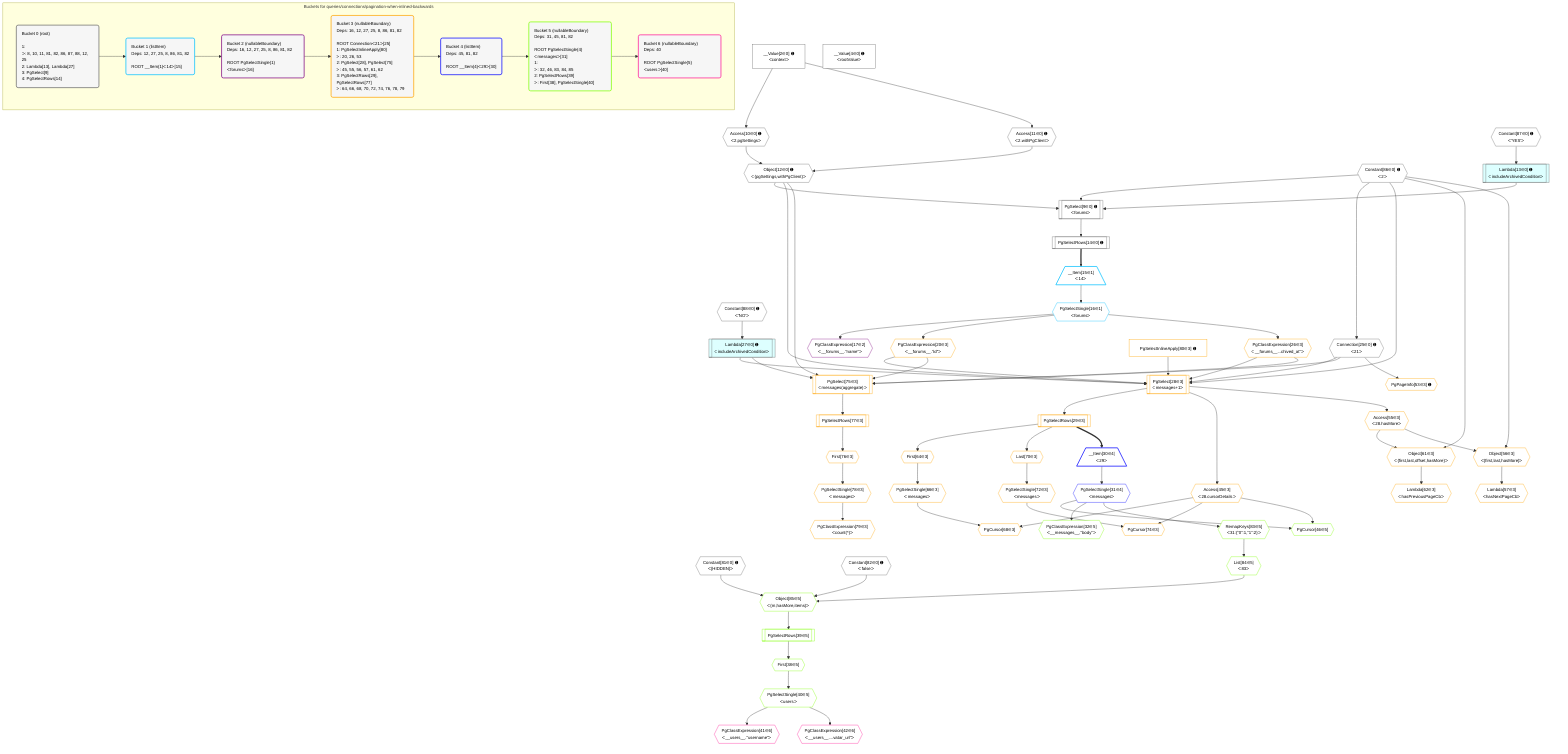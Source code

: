 %%{init: {'themeVariables': { 'fontSize': '12px'}}}%%
graph TD
    classDef path fill:#eee,stroke:#000,color:#000
    classDef plan fill:#fff,stroke-width:1px,color:#000
    classDef itemplan fill:#fff,stroke-width:2px,color:#000
    classDef unbatchedplan fill:#dff,stroke-width:1px,color:#000
    classDef sideeffectplan fill:#fcc,stroke-width:2px,color:#000
    classDef bucket fill:#f6f6f6,color:#000,stroke-width:2px,text-align:left


    %% plan dependencies
    PgSelect9[["PgSelect[9∈0] ➊<br />ᐸforumsᐳ"]]:::plan
    Object12{{"Object[12∈0] ➊<br />ᐸ{pgSettings,withPgClient}ᐳ"}}:::plan
    Constant86{{"Constant[86∈0] ➊<br />ᐸ2ᐳ"}}:::plan
    Lambda13[["Lambda[13∈0] ➊<br />ᐸincludeArchivedConditionᐳ"]]:::unbatchedplan
    Object12 & Constant86 & Lambda13 --> PgSelect9
    Access10{{"Access[10∈0] ➊<br />ᐸ2.pgSettingsᐳ"}}:::plan
    Access11{{"Access[11∈0] ➊<br />ᐸ2.withPgClientᐳ"}}:::plan
    Access10 & Access11 --> Object12
    Connection25{{"Connection[25∈0] ➊<br />ᐸ21ᐳ"}}:::plan
    Constant86 --> Connection25
    __Value2["__Value[2∈0] ➊<br />ᐸcontextᐳ"]:::plan
    __Value2 --> Access10
    __Value2 --> Access11
    Constant87{{"Constant[87∈0] ➊<br />ᐸ'YES'ᐳ"}}:::plan
    Constant87 --> Lambda13
    PgSelectRows14[["PgSelectRows[14∈0] ➊"]]:::plan
    PgSelect9 --> PgSelectRows14
    Lambda27[["Lambda[27∈0] ➊<br />ᐸincludeArchivedConditionᐳ"]]:::unbatchedplan
    Constant88{{"Constant[88∈0] ➊<br />ᐸ'NO'ᐳ"}}:::plan
    Constant88 --> Lambda27
    __Value4["__Value[4∈0] ➊<br />ᐸrootValueᐳ"]:::plan
    Constant81{{"Constant[81∈0] ➊<br />ᐸ[HIDDEN]ᐳ"}}:::plan
    Constant82{{"Constant[82∈0] ➊<br />ᐸfalseᐳ"}}:::plan
    __Item15[/"__Item[15∈1]<br />ᐸ14ᐳ"\]:::itemplan
    PgSelectRows14 ==> __Item15
    PgSelectSingle16{{"PgSelectSingle[16∈1]<br />ᐸforumsᐳ"}}:::plan
    __Item15 --> PgSelectSingle16
    PgClassExpression17{{"PgClassExpression[17∈2]<br />ᐸ__forums__.”name”ᐳ"}}:::plan
    PgSelectSingle16 --> PgClassExpression17
    PgSelect28[["PgSelect[28∈3]<br />ᐸmessages+1ᐳ"]]:::plan
    PgClassExpression20{{"PgClassExpression[20∈3]<br />ᐸ__forums__.”id”ᐳ"}}:::plan
    PgClassExpression26{{"PgClassExpression[26∈3]<br />ᐸ__forums__...chived_at”ᐳ"}}:::plan
    PgSelectInlineApply80["PgSelectInlineApply[80∈3] ➊"]:::plan
    Object12 & PgClassExpression20 & PgClassExpression26 & Lambda27 & Connection25 & Constant86 & PgSelectInlineApply80 --> PgSelect28
    PgSelect75[["PgSelect[75∈3]<br />ᐸmessages(aggregate)ᐳ"]]:::plan
    Object12 & PgClassExpression20 & PgClassExpression26 & Lambda27 & Connection25 --> PgSelect75
    Object61{{"Object[61∈3]<br />ᐸ{first,last,offset,hasMore}ᐳ"}}:::plan
    Access55{{"Access[55∈3]<br />ᐸ28.hasMoreᐳ"}}:::plan
    Constant86 & Access55 --> Object61
    Object56{{"Object[56∈3]<br />ᐸ{first,last,hasMore}ᐳ"}}:::plan
    Constant86 & Access55 --> Object56
    PgCursor68{{"PgCursor[68∈3]"}}:::plan
    PgSelectSingle66{{"PgSelectSingle[66∈3]<br />ᐸmessagesᐳ"}}:::plan
    Access45{{"Access[45∈3]<br />ᐸ28.cursorDetailsᐳ"}}:::plan
    PgSelectSingle66 & Access45 --> PgCursor68
    PgCursor74{{"PgCursor[74∈3]"}}:::plan
    PgSelectSingle72{{"PgSelectSingle[72∈3]<br />ᐸmessagesᐳ"}}:::plan
    PgSelectSingle72 & Access45 --> PgCursor74
    PgSelectSingle16 --> PgClassExpression20
    PgSelectSingle16 --> PgClassExpression26
    PgSelectRows29[["PgSelectRows[29∈3]"]]:::plan
    PgSelect28 --> PgSelectRows29
    PgSelect28 --> Access45
    PgPageInfo53{{"PgPageInfo[53∈3] ➊"}}:::plan
    Connection25 --> PgPageInfo53
    PgSelect28 --> Access55
    Lambda57{{"Lambda[57∈3]<br />ᐸhasNextPageCbᐳ"}}:::plan
    Object56 --> Lambda57
    Lambda62{{"Lambda[62∈3]<br />ᐸhasPreviousPageCbᐳ"}}:::plan
    Object61 --> Lambda62
    First64{{"First[64∈3]"}}:::plan
    PgSelectRows29 --> First64
    First64 --> PgSelectSingle66
    Last70{{"Last[70∈3]"}}:::plan
    PgSelectRows29 --> Last70
    Last70 --> PgSelectSingle72
    First76{{"First[76∈3]"}}:::plan
    PgSelectRows77[["PgSelectRows[77∈3]"]]:::plan
    PgSelectRows77 --> First76
    PgSelect75 --> PgSelectRows77
    PgSelectSingle78{{"PgSelectSingle[78∈3]<br />ᐸmessagesᐳ"}}:::plan
    First76 --> PgSelectSingle78
    PgClassExpression79{{"PgClassExpression[79∈3]<br />ᐸcount(*)ᐳ"}}:::plan
    PgSelectSingle78 --> PgClassExpression79
    __Item30[/"__Item[30∈4]<br />ᐸ29ᐳ"\]:::itemplan
    PgSelectRows29 ==> __Item30
    PgSelectSingle31{{"PgSelectSingle[31∈4]<br />ᐸmessagesᐳ"}}:::plan
    __Item30 --> PgSelectSingle31
    Object85{{"Object[85∈5]<br />ᐸ{m,hasMore,items}ᐳ"}}:::plan
    List84{{"List[84∈5]<br />ᐸ83ᐳ"}}:::plan
    Constant81 & Constant82 & List84 --> Object85
    PgCursor46{{"PgCursor[46∈5]"}}:::plan
    PgSelectSingle31 & Access45 --> PgCursor46
    PgClassExpression32{{"PgClassExpression[32∈5]<br />ᐸ__messages__.”body”ᐳ"}}:::plan
    PgSelectSingle31 --> PgClassExpression32
    First38{{"First[38∈5]"}}:::plan
    PgSelectRows39[["PgSelectRows[39∈5]"]]:::plan
    PgSelectRows39 --> First38
    Object85 --> PgSelectRows39
    PgSelectSingle40{{"PgSelectSingle[40∈5]<br />ᐸusersᐳ"}}:::plan
    First38 --> PgSelectSingle40
    RemapKeys83{{"RemapKeys[83∈5]<br />ᐸ31:{”0”:1,”1”:2}ᐳ"}}:::plan
    PgSelectSingle31 --> RemapKeys83
    RemapKeys83 --> List84
    PgClassExpression41{{"PgClassExpression[41∈6]<br />ᐸ__users__.”username”ᐳ"}}:::plan
    PgSelectSingle40 --> PgClassExpression41
    PgClassExpression42{{"PgClassExpression[42∈6]<br />ᐸ__users__....vatar_url”ᐳ"}}:::plan
    PgSelectSingle40 --> PgClassExpression42

    %% define steps

    subgraph "Buckets for queries/connections/pagination-when-inlined-backwards"
    Bucket0("Bucket 0 (root)<br /><br />1: <br />ᐳ: 8, 10, 11, 81, 82, 86, 87, 88, 12, 25<br />2: Lambda[13], Lambda[27]<br />3: PgSelect[9]<br />4: PgSelectRows[14]"):::bucket
    classDef bucket0 stroke:#696969
    class Bucket0,__Value2,__Value4,PgSelect9,Access10,Access11,Object12,Lambda13,PgSelectRows14,Connection25,Lambda27,Constant81,Constant82,Constant86,Constant87,Constant88 bucket0
    Bucket1("Bucket 1 (listItem)<br />Deps: 12, 27, 25, 8, 86, 81, 82<br /><br />ROOT __Item{1}ᐸ14ᐳ[15]"):::bucket
    classDef bucket1 stroke:#00bfff
    class Bucket1,__Item15,PgSelectSingle16 bucket1
    Bucket2("Bucket 2 (nullableBoundary)<br />Deps: 16, 12, 27, 25, 8, 86, 81, 82<br /><br />ROOT PgSelectSingle{1}ᐸforumsᐳ[16]"):::bucket
    classDef bucket2 stroke:#7f007f
    class Bucket2,PgClassExpression17 bucket2
    Bucket3("Bucket 3 (nullableBoundary)<br />Deps: 16, 12, 27, 25, 8, 86, 81, 82<br /><br />ROOT Connectionᐸ21ᐳ[25]<br />1: PgSelectInlineApply[80]<br />ᐳ: 20, 26, 53<br />2: PgSelect[28], PgSelect[75]<br />ᐳ: 45, 55, 56, 57, 61, 62<br />3: PgSelectRows[29], PgSelectRows[77]<br />ᐳ: 64, 66, 68, 70, 72, 74, 76, 78, 79"):::bucket
    classDef bucket3 stroke:#ffa500
    class Bucket3,PgClassExpression20,PgClassExpression26,PgSelect28,PgSelectRows29,Access45,PgPageInfo53,Access55,Object56,Lambda57,Object61,Lambda62,First64,PgSelectSingle66,PgCursor68,Last70,PgSelectSingle72,PgCursor74,PgSelect75,First76,PgSelectRows77,PgSelectSingle78,PgClassExpression79,PgSelectInlineApply80 bucket3
    Bucket4("Bucket 4 (listItem)<br />Deps: 45, 81, 82<br /><br />ROOT __Item{4}ᐸ29ᐳ[30]"):::bucket
    classDef bucket4 stroke:#0000ff
    class Bucket4,__Item30,PgSelectSingle31 bucket4
    Bucket5("Bucket 5 (nullableBoundary)<br />Deps: 31, 45, 81, 82<br /><br />ROOT PgSelectSingle{4}ᐸmessagesᐳ[31]<br />1: <br />ᐳ: 32, 46, 83, 84, 85<br />2: PgSelectRows[39]<br />ᐳ: First[38], PgSelectSingle[40]"):::bucket
    classDef bucket5 stroke:#7fff00
    class Bucket5,PgClassExpression32,First38,PgSelectRows39,PgSelectSingle40,PgCursor46,RemapKeys83,List84,Object85 bucket5
    Bucket6("Bucket 6 (nullableBoundary)<br />Deps: 40<br /><br />ROOT PgSelectSingle{5}ᐸusersᐳ[40]"):::bucket
    classDef bucket6 stroke:#ff1493
    class Bucket6,PgClassExpression41,PgClassExpression42 bucket6
    Bucket0 --> Bucket1
    Bucket1 --> Bucket2
    Bucket2 --> Bucket3
    Bucket3 --> Bucket4
    Bucket4 --> Bucket5
    Bucket5 --> Bucket6
    end